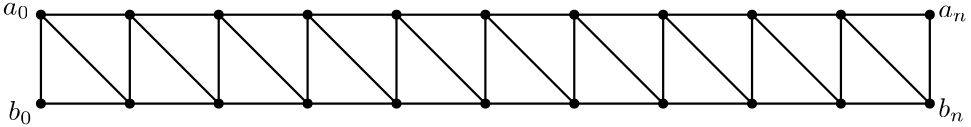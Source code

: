 <?xml version="1.0"?>
<!DOCTYPE ipe SYSTEM "ipe.dtd">
<ipe version="70218" creator="Ipe 7.2.21">
<info created="D:20210318131430" modified="D:20210322090522"/>
<ipestyle name="basic">
<symbol name="arrow/arc(spx)">
<path stroke="sym-stroke" fill="sym-stroke" pen="sym-pen">
0 0 m
-1 0.333 l
-1 -0.333 l
h
</path>
</symbol>
<symbol name="arrow/farc(spx)">
<path stroke="sym-stroke" fill="white" pen="sym-pen">
0 0 m
-1 0.333 l
-1 -0.333 l
h
</path>
</symbol>
<symbol name="arrow/ptarc(spx)">
<path stroke="sym-stroke" fill="sym-stroke" pen="sym-pen">
0 0 m
-1 0.333 l
-0.8 0 l
-1 -0.333 l
h
</path>
</symbol>
<symbol name="arrow/fptarc(spx)">
<path stroke="sym-stroke" fill="white" pen="sym-pen">
0 0 m
-1 0.333 l
-0.8 0 l
-1 -0.333 l
h
</path>
</symbol>
<symbol name="mark/circle(sx)" transformations="translations">
<path fill="sym-stroke">
0.6 0 0 0.6 0 0 e
0.4 0 0 0.4 0 0 e
</path>
</symbol>
<symbol name="mark/disk(sx)" transformations="translations">
<path fill="sym-stroke">
0.6 0 0 0.6 0 0 e
</path>
</symbol>
<symbol name="mark/fdisk(sfx)" transformations="translations">
<group>
<path fill="sym-fill">
0.5 0 0 0.5 0 0 e
</path>
<path fill="sym-stroke" fillrule="eofill">
0.6 0 0 0.6 0 0 e
0.4 0 0 0.4 0 0 e
</path>
</group>
</symbol>
<symbol name="mark/box(sx)" transformations="translations">
<path fill="sym-stroke" fillrule="eofill">
-0.6 -0.6 m
0.6 -0.6 l
0.6 0.6 l
-0.6 0.6 l
h
-0.4 -0.4 m
0.4 -0.4 l
0.4 0.4 l
-0.4 0.4 l
h
</path>
</symbol>
<symbol name="mark/square(sx)" transformations="translations">
<path fill="sym-stroke">
-0.6 -0.6 m
0.6 -0.6 l
0.6 0.6 l
-0.6 0.6 l
h
</path>
</symbol>
<symbol name="mark/fsquare(sfx)" transformations="translations">
<group>
<path fill="sym-fill">
-0.5 -0.5 m
0.5 -0.5 l
0.5 0.5 l
-0.5 0.5 l
h
</path>
<path fill="sym-stroke" fillrule="eofill">
-0.6 -0.6 m
0.6 -0.6 l
0.6 0.6 l
-0.6 0.6 l
h
-0.4 -0.4 m
0.4 -0.4 l
0.4 0.4 l
-0.4 0.4 l
h
</path>
</group>
</symbol>
<symbol name="mark/cross(sx)" transformations="translations">
<group>
<path fill="sym-stroke">
-0.43 -0.57 m
0.57 0.43 l
0.43 0.57 l
-0.57 -0.43 l
h
</path>
<path fill="sym-stroke">
-0.43 0.57 m
0.57 -0.43 l
0.43 -0.57 l
-0.57 0.43 l
h
</path>
</group>
</symbol>
<symbol name="arrow/fnormal(spx)">
<path stroke="sym-stroke" fill="white" pen="sym-pen">
0 0 m
-1 0.333 l
-1 -0.333 l
h
</path>
</symbol>
<symbol name="arrow/pointed(spx)">
<path stroke="sym-stroke" fill="sym-stroke" pen="sym-pen">
0 0 m
-1 0.333 l
-0.8 0 l
-1 -0.333 l
h
</path>
</symbol>
<symbol name="arrow/fpointed(spx)">
<path stroke="sym-stroke" fill="white" pen="sym-pen">
0 0 m
-1 0.333 l
-0.8 0 l
-1 -0.333 l
h
</path>
</symbol>
<symbol name="arrow/linear(spx)">
<path stroke="sym-stroke" pen="sym-pen">
-1 0.333 m
0 0 l
-1 -0.333 l
</path>
</symbol>
<symbol name="arrow/fdouble(spx)">
<path stroke="sym-stroke" fill="white" pen="sym-pen">
0 0 m
-1 0.333 l
-1 -0.333 l
h
-1 0 m
-2 0.333 l
-2 -0.333 l
h
</path>
</symbol>
<symbol name="arrow/double(spx)">
<path stroke="sym-stroke" fill="sym-stroke" pen="sym-pen">
0 0 m
-1 0.333 l
-1 -0.333 l
h
-1 0 m
-2 0.333 l
-2 -0.333 l
h
</path>
</symbol>
<symbol name="arrow/mid-normal(spx)">
<path stroke="sym-stroke" fill="sym-stroke" pen="sym-pen">
0.5 0 m
-0.5 0.333 l
-0.5 -0.333 l
h
</path>
</symbol>
<symbol name="arrow/mid-fnormal(spx)">
<path stroke="sym-stroke" fill="white" pen="sym-pen">
0.5 0 m
-0.5 0.333 l
-0.5 -0.333 l
h
</path>
</symbol>
<symbol name="arrow/mid-pointed(spx)">
<path stroke="sym-stroke" fill="sym-stroke" pen="sym-pen">
0.5 0 m
-0.5 0.333 l
-0.3 0 l
-0.5 -0.333 l
h
</path>
</symbol>
<symbol name="arrow/mid-fpointed(spx)">
<path stroke="sym-stroke" fill="white" pen="sym-pen">
0.5 0 m
-0.5 0.333 l
-0.3 0 l
-0.5 -0.333 l
h
</path>
</symbol>
<symbol name="arrow/mid-double(spx)">
<path stroke="sym-stroke" fill="sym-stroke" pen="sym-pen">
1 0 m
0 0.333 l
0 -0.333 l
h
0 0 m
-1 0.333 l
-1 -0.333 l
h
</path>
</symbol>
<symbol name="arrow/mid-fdouble(spx)">
<path stroke="sym-stroke" fill="white" pen="sym-pen">
1 0 m
0 0.333 l
0 -0.333 l
h
0 0 m
-1 0.333 l
-1 -0.333 l
h
</path>
</symbol>
<pen name="heavier" value="0.8"/>
<pen name="fat" value="1.2"/>
<pen name="ultrafat" value="2"/>
<symbolsize name="large" value="5"/>
<symbolsize name="small" value="2"/>
<symbolsize name="tiny" value="1.1"/>
<arrowsize name="large" value="10"/>
<arrowsize name="small" value="5"/>
<arrowsize name="tiny" value="3"/>
<color name="red" value="1 0 0"/>
<color name="blue" value="0 0 1"/>
<color name="green" value="0 1 0"/>
<color name="yellow" value="1 1 0"/>
<color name="orange" value="1 0.647 0"/>
<color name="gold" value="1 0.843 0"/>
<color name="purple" value="0.627 0.125 0.941"/>
<color name="gray" value="0.745"/>
<color name="brown" value="0.647 0.165 0.165"/>
<color name="navy" value="0 0 0.502"/>
<color name="pink" value="1 0.753 0.796"/>
<color name="seagreen" value="0.18 0.545 0.341"/>
<color name="turquoise" value="0.251 0.878 0.816"/>
<color name="violet" value="0.933 0.51 0.933"/>
<color name="darkblue" value="0 0 0.545"/>
<color name="darkcyan" value="0 0.545 0.545"/>
<color name="darkgray" value="0.663"/>
<color name="darkgreen" value="0 0.392 0"/>
<color name="darkmagenta" value="0.545 0 0.545"/>
<color name="darkorange" value="1 0.549 0"/>
<color name="darkred" value="0.545 0 0"/>
<color name="lightblue" value="0.678 0.847 0.902"/>
<color name="lightcyan" value="0.878 1 1"/>
<color name="lightgray" value="0.827"/>
<color name="lightgreen" value="0.565 0.933 0.565"/>
<color name="lightyellow" value="1 1 0.878"/>
<dashstyle name="dotted" value="[1 3] 0"/>
<dashstyle name="dashed" value="[4] 0"/>
<dashstyle name="dash dotted" value="[4 2 1 2] 0"/>
<dashstyle name="dash dot dotted" value="[4 2 1 2 1 2] 0"/>
<textsize name="large" value="\large"/>
<textsize name="small" value="\small"/>
<textsize name="tiny" value="\tiny"/>
<textsize name="Large" value="\Large"/>
<textsize name="LARGE" value="\LARGE"/>
<textsize name="huge" value="\huge"/>
<textsize name="Huge" value="\Huge"/>
<textsize name="footnote" value="\footnotesize"/>
<textstyle name="center" begin="\begin{center}" end="\end{center}"/>
<textstyle name="itemize" begin="\begin{itemize}" end="\end{itemize}"/>
<textstyle name="item" begin="\begin{itemize}\item{}" end="\end{itemize}"/>
<gridsize name="4 pts" value="4"/>
<gridsize name="8 pts (~3 mm)" value="8"/>
<gridsize name="16 pts (~6 mm)" value="16"/>
<gridsize name="32 pts (~12 mm)" value="32"/>
<gridsize name="10 pts (~3.5 mm)" value="10"/>
<gridsize name="20 pts (~7 mm)" value="20"/>
<gridsize name="14 pts (~5 mm)" value="14"/>
<gridsize name="28 pts (~10 mm)" value="28"/>
<gridsize name="56 pts (~20 mm)" value="56"/>
<anglesize name="90 deg" value="90"/>
<anglesize name="60 deg" value="60"/>
<anglesize name="45 deg" value="45"/>
<anglesize name="30 deg" value="30"/>
<anglesize name="22.5 deg" value="22.5"/>
<opacity name="10%" value="0.1"/>
<opacity name="30%" value="0.3"/>
<opacity name="50%" value="0.5"/>
<opacity name="75%" value="0.75"/>
<tiling name="falling" angle="-60" step="4" width="1"/>
<tiling name="rising" angle="30" step="4" width="1"/>
</ipestyle>
<page>
<layer name="alpha"/>
<view layers="alpha" active="alpha"/>
<path layer="alpha" stroke="black" pen="heavier">
128 736 m
128 704 l
</path>
<path matrix="1 0 0 1 64 0" stroke="black" pen="heavier">
128 736 m
128 704 l
</path>
<path matrix="1 0 0 1 128 0" stroke="black" pen="heavier">
128 736 m
128 704 l
</path>
<path matrix="1 0 0 1 192 0" stroke="black" pen="heavier">
128 736 m
128 704 l
</path>
<path matrix="1 0 0 1 256 0" stroke="black" pen="heavier">
128 736 m
128 704 l
</path>
<path stroke="black" pen="heavier">
448 736 m
448 704 l
</path>
<use name="mark/disk(sx)" pos="128 736" size="normal" stroke="black"/>
<use name="mark/disk(sx)" pos="128 704" size="normal" stroke="black"/>
<path stroke="black" pen="heavier">
128 736 m
160 736 l
</path>
<path stroke="black" pen="heavier">
128 704 m
160 704 l
</path>
<path stroke="black" pen="heavier">
128 736 m
160 704 l
</path>
<use matrix="1 0 0 1 32 0" name="mark/disk(sx)" pos="128 736" size="normal" stroke="black"/>
<use matrix="1 0 0 1 32 0" name="mark/disk(sx)" pos="128 704" size="normal" stroke="black"/>
<path matrix="1 0 0 1 32 0" stroke="black" pen="heavier">
128 736 m
128 704 l
</path>
<path matrix="1 0 0 1 32 0" stroke="black" pen="heavier">
128 736 m
160 736 l
</path>
<path matrix="1 0 0 1 32 0" stroke="black" pen="heavier">
128 704 m
160 704 l
</path>
<path matrix="1 0 0 1 32 0" stroke="black" pen="heavier">
128 736 m
160 704 l
</path>
<use matrix="1 0 0 1 64 0" name="mark/disk(sx)" pos="128 736" size="normal" stroke="black"/>
<use matrix="1 0 0 1 64 0" name="mark/disk(sx)" pos="128 704" size="normal" stroke="black"/>
<path matrix="1 0 0 1 64 0" stroke="black" pen="heavier">
128 736 m
160 736 l
</path>
<path matrix="1 0 0 1 64 0" stroke="black" pen="heavier">
128 704 m
160 704 l
</path>
<path matrix="1 0 0 1 64 0" stroke="black" pen="heavier">
128 736 m
160 704 l
</path>
<use matrix="1 0 0 1 96 0" name="mark/disk(sx)" pos="128 736" size="normal" stroke="black"/>
<use matrix="1 0 0 1 96 0" name="mark/disk(sx)" pos="128 704" size="normal" stroke="black"/>
<path matrix="1 0 0 1 96 0" stroke="black" pen="heavier">
128 736 m
128 704 l
</path>
<path matrix="1 0 0 1 96 0" stroke="black" pen="heavier">
128 736 m
160 736 l
</path>
<path matrix="1 0 0 1 96 0" stroke="black" pen="heavier">
128 704 m
160 704 l
</path>
<path matrix="1 0 0 1 96 0" stroke="black" pen="heavier">
128 736 m
160 704 l
</path>
<use matrix="1 0 0 1 128 0" name="mark/disk(sx)" pos="128 736" size="normal" stroke="black"/>
<use matrix="1 0 0 1 128 0" name="mark/disk(sx)" pos="128 704" size="normal" stroke="black"/>
<path matrix="1 0 0 1 128 0" stroke="black" pen="heavier">
128 736 m
160 736 l
</path>
<path matrix="1 0 0 1 128 0" stroke="black" pen="heavier">
128 704 m
160 704 l
</path>
<path matrix="1 0 0 1 128 0" stroke="black" pen="heavier">
128 736 m
160 704 l
</path>
<use matrix="1 0 0 1 160 0" name="mark/disk(sx)" pos="128 736" size="normal" stroke="black"/>
<use matrix="1 0 0 1 160 0" name="mark/disk(sx)" pos="128 704" size="normal" stroke="black"/>
<path matrix="1 0 0 1 160 0" stroke="black" pen="heavier">
128 736 m
128 704 l
</path>
<path matrix="1 0 0 1 160 0" stroke="black" pen="heavier">
128 736 m
160 736 l
</path>
<path matrix="1 0 0 1 160 0" stroke="black" pen="heavier">
128 704 m
160 704 l
</path>
<path matrix="1 0 0 1 160 0" stroke="black" pen="heavier">
128 736 m
160 704 l
</path>
<use matrix="1 0 0 1 192 0" name="mark/disk(sx)" pos="128 736" size="normal" stroke="black"/>
<use matrix="1 0 0 1 192 0" name="mark/disk(sx)" pos="128 704" size="normal" stroke="black"/>
<path matrix="1 0 0 1 192 0" stroke="black" pen="heavier">
128 736 m
160 736 l
</path>
<path matrix="1 0 0 1 192 0" stroke="black" pen="heavier">
128 704 m
160 704 l
</path>
<path matrix="1 0 0 1 192 0" stroke="black" pen="heavier">
128 736 m
160 704 l
</path>
<use matrix="1 0 0 1 224 0" name="mark/disk(sx)" pos="128 736" size="normal" stroke="black"/>
<use matrix="1 0 0 1 224 0" name="mark/disk(sx)" pos="128 704" size="normal" stroke="black"/>
<path matrix="1 0 0 1 224 0" stroke="black" pen="heavier">
128 736 m
128 704 l
</path>
<path matrix="1 0 0 1 224 0" stroke="black" pen="heavier">
128 736 m
160 736 l
</path>
<path matrix="1 0 0 1 224 0" stroke="black" pen="heavier">
128 704 m
160 704 l
</path>
<path matrix="1 0 0 1 224 0" stroke="black" pen="heavier">
128 736 m
160 704 l
</path>
<use matrix="1 0 0 1 256 0" name="mark/disk(sx)" pos="128 736" size="normal" stroke="black"/>
<use matrix="1 0 0 1 256 0" name="mark/disk(sx)" pos="128 704" size="normal" stroke="black"/>
<path matrix="1 0 0 1 256 0" stroke="black" pen="heavier">
128 736 m
160 736 l
</path>
<path matrix="1 0 0 1 256 0" stroke="black" pen="heavier">
128 704 m
160 704 l
</path>
<path matrix="1 0 0 1 256 0" stroke="black" pen="heavier">
128 736 m
160 704 l
</path>
<use matrix="1 0 0 1 288 0" name="mark/disk(sx)" pos="128 736" size="normal" stroke="black"/>
<use matrix="1 0 0 1 288 0" name="mark/disk(sx)" pos="128 704" size="normal" stroke="black"/>
<path matrix="1 0 0 1 288 0" stroke="black" pen="heavier">
128 736 m
128 704 l
</path>
<path matrix="1 0 0 1 288 0" stroke="black" pen="heavier">
128 736 m
160 736 l
</path>
<path matrix="1 0 0 1 288 0" stroke="black" pen="heavier">
128 704 m
160 704 l
</path>
<path matrix="1 0 0 1 288 0" stroke="black" pen="heavier">
128 736 m
160 704 l
</path>
<use name="mark/disk(sx)" pos="448 704" size="normal" stroke="black"/>
<use name="mark/disk(sx)" pos="448 736" size="normal" stroke="black"/>
<text matrix="1 0 0 1 -4 0" transformations="translations" pos="128 736" stroke="black" type="label" width="9.736" height="4.294" depth="1.49" halign="right" valign="baseline" style="math">a_0</text>
<text matrix="1 0 0 1 13 1" transformations="translations" pos="112 704" stroke="black" type="label" width="8.745" height="6.923" depth="1.49" halign="right" valign="top" style="math">b_0</text>
<text matrix="1 0 0 1 3 -1" transformations="translations" pos="448 736" stroke="black" type="label" width="10.689" height="4.294" depth="1.49" valign="baseline" style="math">a_n</text>
<text matrix="1 0 0 1 3 2" transformations="translations" pos="448 704" stroke="black" type="label" width="9.699" height="6.923" depth="1.49" valign="top" style="math">b_n</text>
</page>
</ipe>
